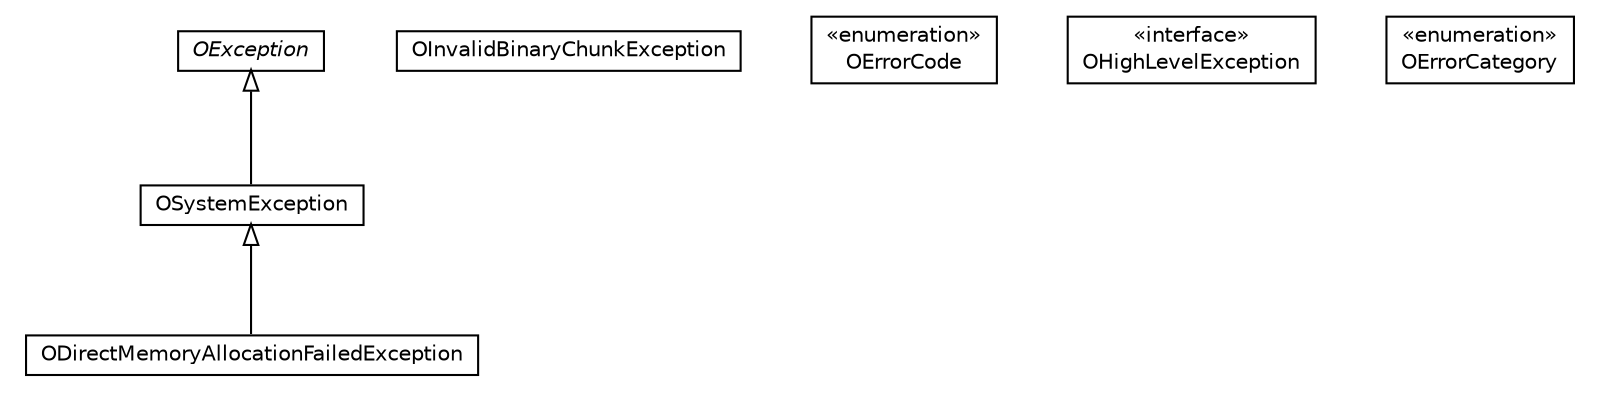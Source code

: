 #!/usr/local/bin/dot
#
# Class diagram 
# Generated by UMLGraph version R5_6-24-gf6e263 (http://www.umlgraph.org/)
#

digraph G {
	edge [fontname="Helvetica",fontsize=10,labelfontname="Helvetica",labelfontsize=10];
	node [fontname="Helvetica",fontsize=10,shape=plaintext];
	nodesep=0.25;
	ranksep=0.5;
	// com.orientechnologies.common.exception.ODirectMemoryAllocationFailedException
	c58096 [label=<<table title="com.orientechnologies.common.exception.ODirectMemoryAllocationFailedException" border="0" cellborder="1" cellspacing="0" cellpadding="2" port="p" href="./ODirectMemoryAllocationFailedException.html">
		<tr><td><table border="0" cellspacing="0" cellpadding="1">
<tr><td align="center" balign="center"> ODirectMemoryAllocationFailedException </td></tr>
		</table></td></tr>
		</table>>, URL="./ODirectMemoryAllocationFailedException.html", fontname="Helvetica", fontcolor="black", fontsize=10.0];
	// com.orientechnologies.common.exception.OInvalidBinaryChunkException
	c58097 [label=<<table title="com.orientechnologies.common.exception.OInvalidBinaryChunkException" border="0" cellborder="1" cellspacing="0" cellpadding="2" port="p" href="./OInvalidBinaryChunkException.html">
		<tr><td><table border="0" cellspacing="0" cellpadding="1">
<tr><td align="center" balign="center"> OInvalidBinaryChunkException </td></tr>
		</table></td></tr>
		</table>>, URL="./OInvalidBinaryChunkException.html", fontname="Helvetica", fontcolor="black", fontsize=10.0];
	// com.orientechnologies.common.exception.OException
	c58098 [label=<<table title="com.orientechnologies.common.exception.OException" border="0" cellborder="1" cellspacing="0" cellpadding="2" port="p" href="./OException.html">
		<tr><td><table border="0" cellspacing="0" cellpadding="1">
<tr><td align="center" balign="center"><font face="Helvetica-Oblique"> OException </font></td></tr>
		</table></td></tr>
		</table>>, URL="./OException.html", fontname="Helvetica", fontcolor="black", fontsize=10.0];
	// com.orientechnologies.common.exception.OSystemException
	c58099 [label=<<table title="com.orientechnologies.common.exception.OSystemException" border="0" cellborder="1" cellspacing="0" cellpadding="2" port="p" href="./OSystemException.html">
		<tr><td><table border="0" cellspacing="0" cellpadding="1">
<tr><td align="center" balign="center"> OSystemException </td></tr>
		</table></td></tr>
		</table>>, URL="./OSystemException.html", fontname="Helvetica", fontcolor="black", fontsize=10.0];
	// com.orientechnologies.common.exception.OErrorCode
	c58100 [label=<<table title="com.orientechnologies.common.exception.OErrorCode" border="0" cellborder="1" cellspacing="0" cellpadding="2" port="p" href="./OErrorCode.html">
		<tr><td><table border="0" cellspacing="0" cellpadding="1">
<tr><td align="center" balign="center"> &#171;enumeration&#187; </td></tr>
<tr><td align="center" balign="center"> OErrorCode </td></tr>
		</table></td></tr>
		</table>>, URL="./OErrorCode.html", fontname="Helvetica", fontcolor="black", fontsize=10.0];
	// com.orientechnologies.common.exception.OHighLevelException
	c58101 [label=<<table title="com.orientechnologies.common.exception.OHighLevelException" border="0" cellborder="1" cellspacing="0" cellpadding="2" port="p" href="./OHighLevelException.html">
		<tr><td><table border="0" cellspacing="0" cellpadding="1">
<tr><td align="center" balign="center"> &#171;interface&#187; </td></tr>
<tr><td align="center" balign="center"> OHighLevelException </td></tr>
		</table></td></tr>
		</table>>, URL="./OHighLevelException.html", fontname="Helvetica", fontcolor="black", fontsize=10.0];
	// com.orientechnologies.common.exception.OErrorCategory
	c58102 [label=<<table title="com.orientechnologies.common.exception.OErrorCategory" border="0" cellborder="1" cellspacing="0" cellpadding="2" port="p" href="./OErrorCategory.html">
		<tr><td><table border="0" cellspacing="0" cellpadding="1">
<tr><td align="center" balign="center"> &#171;enumeration&#187; </td></tr>
<tr><td align="center" balign="center"> OErrorCategory </td></tr>
		</table></td></tr>
		</table>>, URL="./OErrorCategory.html", fontname="Helvetica", fontcolor="black", fontsize=10.0];
	//com.orientechnologies.common.exception.ODirectMemoryAllocationFailedException extends com.orientechnologies.common.exception.OSystemException
	c58099:p -> c58096:p [dir=back,arrowtail=empty];
	//com.orientechnologies.common.exception.OSystemException extends com.orientechnologies.common.exception.OException
	c58098:p -> c58099:p [dir=back,arrowtail=empty];
}

